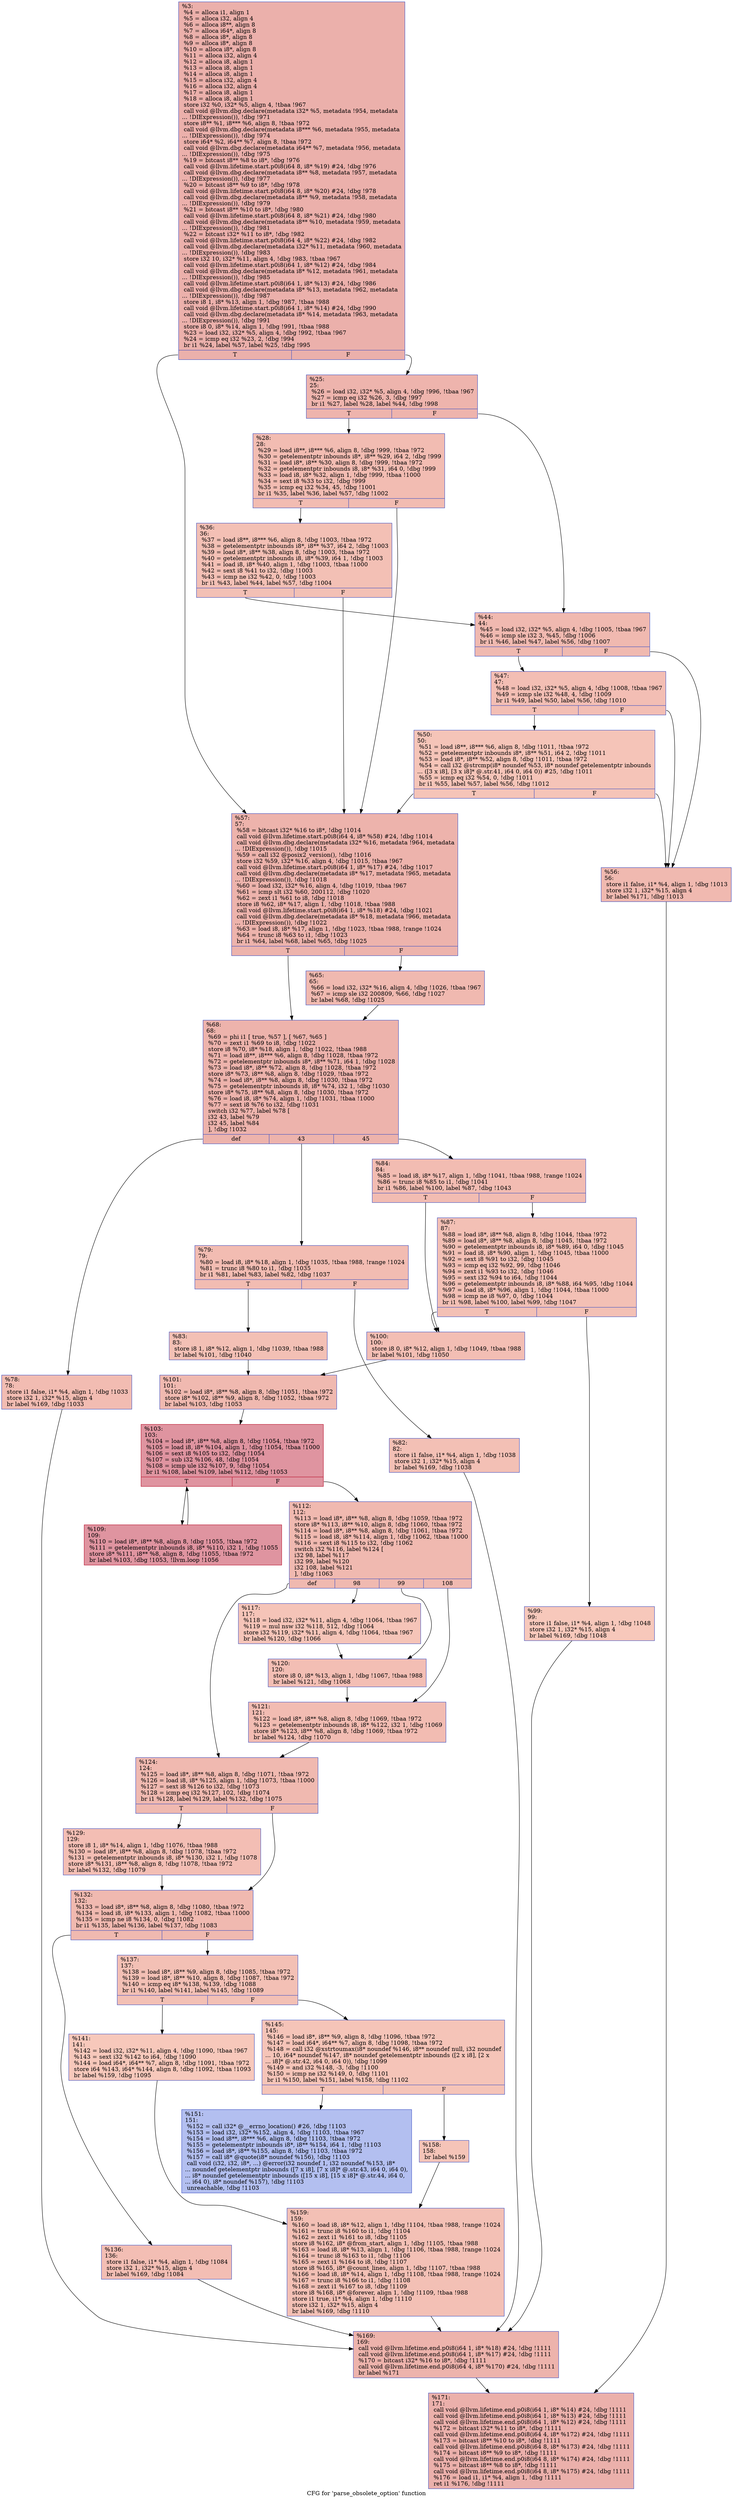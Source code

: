 digraph "CFG for 'parse_obsolete_option' function" {
	label="CFG for 'parse_obsolete_option' function";

	Node0xfebc20 [shape=record,color="#3d50c3ff", style=filled, fillcolor="#d24b4070",label="{%3:\l  %4 = alloca i1, align 1\l  %5 = alloca i32, align 4\l  %6 = alloca i8**, align 8\l  %7 = alloca i64*, align 8\l  %8 = alloca i8*, align 8\l  %9 = alloca i8*, align 8\l  %10 = alloca i8*, align 8\l  %11 = alloca i32, align 4\l  %12 = alloca i8, align 1\l  %13 = alloca i8, align 1\l  %14 = alloca i8, align 1\l  %15 = alloca i32, align 4\l  %16 = alloca i32, align 4\l  %17 = alloca i8, align 1\l  %18 = alloca i8, align 1\l  store i32 %0, i32* %5, align 4, !tbaa !967\l  call void @llvm.dbg.declare(metadata i32* %5, metadata !954, metadata\l... !DIExpression()), !dbg !971\l  store i8** %1, i8*** %6, align 8, !tbaa !972\l  call void @llvm.dbg.declare(metadata i8*** %6, metadata !955, metadata\l... !DIExpression()), !dbg !974\l  store i64* %2, i64** %7, align 8, !tbaa !972\l  call void @llvm.dbg.declare(metadata i64** %7, metadata !956, metadata\l... !DIExpression()), !dbg !975\l  %19 = bitcast i8** %8 to i8*, !dbg !976\l  call void @llvm.lifetime.start.p0i8(i64 8, i8* %19) #24, !dbg !976\l  call void @llvm.dbg.declare(metadata i8** %8, metadata !957, metadata\l... !DIExpression()), !dbg !977\l  %20 = bitcast i8** %9 to i8*, !dbg !978\l  call void @llvm.lifetime.start.p0i8(i64 8, i8* %20) #24, !dbg !978\l  call void @llvm.dbg.declare(metadata i8** %9, metadata !958, metadata\l... !DIExpression()), !dbg !979\l  %21 = bitcast i8** %10 to i8*, !dbg !980\l  call void @llvm.lifetime.start.p0i8(i64 8, i8* %21) #24, !dbg !980\l  call void @llvm.dbg.declare(metadata i8** %10, metadata !959, metadata\l... !DIExpression()), !dbg !981\l  %22 = bitcast i32* %11 to i8*, !dbg !982\l  call void @llvm.lifetime.start.p0i8(i64 4, i8* %22) #24, !dbg !982\l  call void @llvm.dbg.declare(metadata i32* %11, metadata !960, metadata\l... !DIExpression()), !dbg !983\l  store i32 10, i32* %11, align 4, !dbg !983, !tbaa !967\l  call void @llvm.lifetime.start.p0i8(i64 1, i8* %12) #24, !dbg !984\l  call void @llvm.dbg.declare(metadata i8* %12, metadata !961, metadata\l... !DIExpression()), !dbg !985\l  call void @llvm.lifetime.start.p0i8(i64 1, i8* %13) #24, !dbg !986\l  call void @llvm.dbg.declare(metadata i8* %13, metadata !962, metadata\l... !DIExpression()), !dbg !987\l  store i8 1, i8* %13, align 1, !dbg !987, !tbaa !988\l  call void @llvm.lifetime.start.p0i8(i64 1, i8* %14) #24, !dbg !990\l  call void @llvm.dbg.declare(metadata i8* %14, metadata !963, metadata\l... !DIExpression()), !dbg !991\l  store i8 0, i8* %14, align 1, !dbg !991, !tbaa !988\l  %23 = load i32, i32* %5, align 4, !dbg !992, !tbaa !967\l  %24 = icmp eq i32 %23, 2, !dbg !994\l  br i1 %24, label %57, label %25, !dbg !995\l|{<s0>T|<s1>F}}"];
	Node0xfebc20:s0 -> Node0xfc72c0;
	Node0xfebc20:s1 -> Node0xfc7090;
	Node0xfc7090 [shape=record,color="#3d50c3ff", style=filled, fillcolor="#d8564670",label="{%25:\l25:                                               \l  %26 = load i32, i32* %5, align 4, !dbg !996, !tbaa !967\l  %27 = icmp eq i32 %26, 3, !dbg !997\l  br i1 %27, label %28, label %44, !dbg !998\l|{<s0>T|<s1>F}}"];
	Node0xfc7090:s0 -> Node0xfc70e0;
	Node0xfc7090:s1 -> Node0xfc7180;
	Node0xfc70e0 [shape=record,color="#3d50c3ff", style=filled, fillcolor="#e1675170",label="{%28:\l28:                                               \l  %29 = load i8**, i8*** %6, align 8, !dbg !999, !tbaa !972\l  %30 = getelementptr inbounds i8*, i8** %29, i64 2, !dbg !999\l  %31 = load i8*, i8** %30, align 8, !dbg !999, !tbaa !972\l  %32 = getelementptr inbounds i8, i8* %31, i64 0, !dbg !999\l  %33 = load i8, i8* %32, align 1, !dbg !999, !tbaa !1000\l  %34 = sext i8 %33 to i32, !dbg !999\l  %35 = icmp eq i32 %34, 45, !dbg !1001\l  br i1 %35, label %36, label %57, !dbg !1002\l|{<s0>T|<s1>F}}"];
	Node0xfc70e0:s0 -> Node0xfc7130;
	Node0xfc70e0:s1 -> Node0xfc72c0;
	Node0xfc7130 [shape=record,color="#3d50c3ff", style=filled, fillcolor="#e5705870",label="{%36:\l36:                                               \l  %37 = load i8**, i8*** %6, align 8, !dbg !1003, !tbaa !972\l  %38 = getelementptr inbounds i8*, i8** %37, i64 2, !dbg !1003\l  %39 = load i8*, i8** %38, align 8, !dbg !1003, !tbaa !972\l  %40 = getelementptr inbounds i8, i8* %39, i64 1, !dbg !1003\l  %41 = load i8, i8* %40, align 1, !dbg !1003, !tbaa !1000\l  %42 = sext i8 %41 to i32, !dbg !1003\l  %43 = icmp ne i32 %42, 0, !dbg !1003\l  br i1 %43, label %44, label %57, !dbg !1004\l|{<s0>T|<s1>F}}"];
	Node0xfc7130:s0 -> Node0xfc7180;
	Node0xfc7130:s1 -> Node0xfc72c0;
	Node0xfc7180 [shape=record,color="#3d50c3ff", style=filled, fillcolor="#de614d70",label="{%44:\l44:                                               \l  %45 = load i32, i32* %5, align 4, !dbg !1005, !tbaa !967\l  %46 = icmp sle i32 3, %45, !dbg !1006\l  br i1 %46, label %47, label %56, !dbg !1007\l|{<s0>T|<s1>F}}"];
	Node0xfc7180:s0 -> Node0xfc71d0;
	Node0xfc7180:s1 -> Node0xfc7270;
	Node0xfc71d0 [shape=record,color="#3d50c3ff", style=filled, fillcolor="#e36c5570",label="{%47:\l47:                                               \l  %48 = load i32, i32* %5, align 4, !dbg !1008, !tbaa !967\l  %49 = icmp sle i32 %48, 4, !dbg !1009\l  br i1 %49, label %50, label %56, !dbg !1010\l|{<s0>T|<s1>F}}"];
	Node0xfc71d0:s0 -> Node0xfc7220;
	Node0xfc71d0:s1 -> Node0xfc7270;
	Node0xfc7220 [shape=record,color="#3d50c3ff", style=filled, fillcolor="#e97a5f70",label="{%50:\l50:                                               \l  %51 = load i8**, i8*** %6, align 8, !dbg !1011, !tbaa !972\l  %52 = getelementptr inbounds i8*, i8** %51, i64 2, !dbg !1011\l  %53 = load i8*, i8** %52, align 8, !dbg !1011, !tbaa !972\l  %54 = call i32 @strcmp(i8* noundef %53, i8* noundef getelementptr inbounds\l... ([3 x i8], [3 x i8]* @.str.41, i64 0, i64 0)) #25, !dbg !1011\l  %55 = icmp eq i32 %54, 0, !dbg !1011\l  br i1 %55, label %57, label %56, !dbg !1012\l|{<s0>T|<s1>F}}"];
	Node0xfc7220:s0 -> Node0xfc72c0;
	Node0xfc7220:s1 -> Node0xfc7270;
	Node0xfc7270 [shape=record,color="#3d50c3ff", style=filled, fillcolor="#de614d70",label="{%56:\l56:                                               \l  store i1 false, i1* %4, align 1, !dbg !1013\l  store i32 1, i32* %15, align 4\l  br label %171, !dbg !1013\l}"];
	Node0xfc7270 -> Node0xfc7bd0;
	Node0xfc72c0 [shape=record,color="#3d50c3ff", style=filled, fillcolor="#d6524470",label="{%57:\l57:                                               \l  %58 = bitcast i32* %16 to i8*, !dbg !1014\l  call void @llvm.lifetime.start.p0i8(i64 4, i8* %58) #24, !dbg !1014\l  call void @llvm.dbg.declare(metadata i32* %16, metadata !964, metadata\l... !DIExpression()), !dbg !1015\l  %59 = call i32 @posix2_version(), !dbg !1016\l  store i32 %59, i32* %16, align 4, !dbg !1015, !tbaa !967\l  call void @llvm.lifetime.start.p0i8(i64 1, i8* %17) #24, !dbg !1017\l  call void @llvm.dbg.declare(metadata i8* %17, metadata !965, metadata\l... !DIExpression()), !dbg !1018\l  %60 = load i32, i32* %16, align 4, !dbg !1019, !tbaa !967\l  %61 = icmp slt i32 %60, 200112, !dbg !1020\l  %62 = zext i1 %61 to i8, !dbg !1018\l  store i8 %62, i8* %17, align 1, !dbg !1018, !tbaa !988\l  call void @llvm.lifetime.start.p0i8(i64 1, i8* %18) #24, !dbg !1021\l  call void @llvm.dbg.declare(metadata i8* %18, metadata !966, metadata\l... !DIExpression()), !dbg !1022\l  %63 = load i8, i8* %17, align 1, !dbg !1023, !tbaa !988, !range !1024\l  %64 = trunc i8 %63 to i1, !dbg !1023\l  br i1 %64, label %68, label %65, !dbg !1025\l|{<s0>T|<s1>F}}"];
	Node0xfc72c0:s0 -> Node0xfc7360;
	Node0xfc72c0:s1 -> Node0xfc7310;
	Node0xfc7310 [shape=record,color="#3d50c3ff", style=filled, fillcolor="#de614d70",label="{%65:\l65:                                               \l  %66 = load i32, i32* %16, align 4, !dbg !1026, !tbaa !967\l  %67 = icmp sle i32 200809, %66, !dbg !1027\l  br label %68, !dbg !1025\l}"];
	Node0xfc7310 -> Node0xfc7360;
	Node0xfc7360 [shape=record,color="#3d50c3ff", style=filled, fillcolor="#d6524470",label="{%68:\l68:                                               \l  %69 = phi i1 [ true, %57 ], [ %67, %65 ]\l  %70 = zext i1 %69 to i8, !dbg !1022\l  store i8 %70, i8* %18, align 1, !dbg !1022, !tbaa !988\l  %71 = load i8**, i8*** %6, align 8, !dbg !1028, !tbaa !972\l  %72 = getelementptr inbounds i8*, i8** %71, i64 1, !dbg !1028\l  %73 = load i8*, i8** %72, align 8, !dbg !1028, !tbaa !972\l  store i8* %73, i8** %8, align 8, !dbg !1029, !tbaa !972\l  %74 = load i8*, i8** %8, align 8, !dbg !1030, !tbaa !972\l  %75 = getelementptr inbounds i8, i8* %74, i32 1, !dbg !1030\l  store i8* %75, i8** %8, align 8, !dbg !1030, !tbaa !972\l  %76 = load i8, i8* %74, align 1, !dbg !1031, !tbaa !1000\l  %77 = sext i8 %76 to i32, !dbg !1031\l  switch i32 %77, label %78 [\l    i32 43, label %79\l    i32 45, label %84\l  ], !dbg !1032\l|{<s0>def|<s1>43|<s2>45}}"];
	Node0xfc7360:s0 -> Node0xfc73b0;
	Node0xfc7360:s1 -> Node0xfc7400;
	Node0xfc7360:s2 -> Node0xfc74f0;
	Node0xfc73b0 [shape=record,color="#3d50c3ff", style=filled, fillcolor="#e1675170",label="{%78:\l78:                                               \l  store i1 false, i1* %4, align 1, !dbg !1033\l  store i32 1, i32* %15, align 4\l  br label %169, !dbg !1033\l}"];
	Node0xfc73b0 -> Node0xfc7b80;
	Node0xfc7400 [shape=record,color="#3d50c3ff", style=filled, fillcolor="#e1675170",label="{%79:\l79:                                               \l  %80 = load i8, i8* %18, align 1, !dbg !1035, !tbaa !988, !range !1024\l  %81 = trunc i8 %80 to i1, !dbg !1035\l  br i1 %81, label %83, label %82, !dbg !1037\l|{<s0>T|<s1>F}}"];
	Node0xfc7400:s0 -> Node0xfc74a0;
	Node0xfc7400:s1 -> Node0xfc7450;
	Node0xfc7450 [shape=record,color="#3d50c3ff", style=filled, fillcolor="#e5705870",label="{%82:\l82:                                               \l  store i1 false, i1* %4, align 1, !dbg !1038\l  store i32 1, i32* %15, align 4\l  br label %169, !dbg !1038\l}"];
	Node0xfc7450 -> Node0xfc7b80;
	Node0xfc74a0 [shape=record,color="#3d50c3ff", style=filled, fillcolor="#e5705870",label="{%83:\l83:                                               \l  store i8 1, i8* %12, align 1, !dbg !1039, !tbaa !988\l  br label %101, !dbg !1040\l}"];
	Node0xfc74a0 -> Node0xfc7630;
	Node0xfc74f0 [shape=record,color="#3d50c3ff", style=filled, fillcolor="#e1675170",label="{%84:\l84:                                               \l  %85 = load i8, i8* %17, align 1, !dbg !1041, !tbaa !988, !range !1024\l  %86 = trunc i8 %85 to i1, !dbg !1041\l  br i1 %86, label %100, label %87, !dbg !1043\l|{<s0>T|<s1>F}}"];
	Node0xfc74f0:s0 -> Node0xfc75e0;
	Node0xfc74f0:s1 -> Node0xfc7540;
	Node0xfc7540 [shape=record,color="#3d50c3ff", style=filled, fillcolor="#e5705870",label="{%87:\l87:                                               \l  %88 = load i8*, i8** %8, align 8, !dbg !1044, !tbaa !972\l  %89 = load i8*, i8** %8, align 8, !dbg !1045, !tbaa !972\l  %90 = getelementptr inbounds i8, i8* %89, i64 0, !dbg !1045\l  %91 = load i8, i8* %90, align 1, !dbg !1045, !tbaa !1000\l  %92 = sext i8 %91 to i32, !dbg !1045\l  %93 = icmp eq i32 %92, 99, !dbg !1046\l  %94 = zext i1 %93 to i32, !dbg !1046\l  %95 = sext i32 %94 to i64, !dbg !1044\l  %96 = getelementptr inbounds i8, i8* %88, i64 %95, !dbg !1044\l  %97 = load i8, i8* %96, align 1, !dbg !1044, !tbaa !1000\l  %98 = icmp ne i8 %97, 0, !dbg !1044\l  br i1 %98, label %100, label %99, !dbg !1047\l|{<s0>T|<s1>F}}"];
	Node0xfc7540:s0 -> Node0xfc75e0;
	Node0xfc7540:s1 -> Node0xfc7590;
	Node0xfc7590 [shape=record,color="#3d50c3ff", style=filled, fillcolor="#ed836670",label="{%99:\l99:                                               \l  store i1 false, i1* %4, align 1, !dbg !1048\l  store i32 1, i32* %15, align 4\l  br label %169, !dbg !1048\l}"];
	Node0xfc7590 -> Node0xfc7b80;
	Node0xfc75e0 [shape=record,color="#3d50c3ff", style=filled, fillcolor="#e36c5570",label="{%100:\l100:                                              \l  store i8 0, i8* %12, align 1, !dbg !1049, !tbaa !988\l  br label %101, !dbg !1050\l}"];
	Node0xfc75e0 -> Node0xfc7630;
	Node0xfc7630 [shape=record,color="#3d50c3ff", style=filled, fillcolor="#de614d70",label="{%101:\l101:                                              \l  %102 = load i8*, i8** %8, align 8, !dbg !1051, !tbaa !972\l  store i8* %102, i8** %9, align 8, !dbg !1052, !tbaa !972\l  br label %103, !dbg !1053\l}"];
	Node0xfc7630 -> Node0xfc7680;
	Node0xfc7680 [shape=record,color="#b70d28ff", style=filled, fillcolor="#b70d2870",label="{%103:\l103:                                              \l  %104 = load i8*, i8** %8, align 8, !dbg !1054, !tbaa !972\l  %105 = load i8, i8* %104, align 1, !dbg !1054, !tbaa !1000\l  %106 = sext i8 %105 to i32, !dbg !1054\l  %107 = sub i32 %106, 48, !dbg !1054\l  %108 = icmp ule i32 %107, 9, !dbg !1054\l  br i1 %108, label %109, label %112, !dbg !1053\l|{<s0>T|<s1>F}}"];
	Node0xfc7680:s0 -> Node0xfc76d0;
	Node0xfc7680:s1 -> Node0xfc7720;
	Node0xfc76d0 [shape=record,color="#b70d28ff", style=filled, fillcolor="#b70d2870",label="{%109:\l109:                                              \l  %110 = load i8*, i8** %8, align 8, !dbg !1055, !tbaa !972\l  %111 = getelementptr inbounds i8, i8* %110, i32 1, !dbg !1055\l  store i8* %111, i8** %8, align 8, !dbg !1055, !tbaa !972\l  br label %103, !dbg !1053, !llvm.loop !1056\l}"];
	Node0xfc76d0 -> Node0xfc7680;
	Node0xfc7720 [shape=record,color="#3d50c3ff", style=filled, fillcolor="#de614d70",label="{%112:\l112:                                              \l  %113 = load i8*, i8** %8, align 8, !dbg !1059, !tbaa !972\l  store i8* %113, i8** %10, align 8, !dbg !1060, !tbaa !972\l  %114 = load i8*, i8** %8, align 8, !dbg !1061, !tbaa !972\l  %115 = load i8, i8* %114, align 1, !dbg !1062, !tbaa !1000\l  %116 = sext i8 %115 to i32, !dbg !1062\l  switch i32 %116, label %124 [\l    i32 98, label %117\l    i32 99, label %120\l    i32 108, label %121\l  ], !dbg !1063\l|{<s0>def|<s1>98|<s2>99|<s3>108}}"];
	Node0xfc7720:s0 -> Node0xfc7860;
	Node0xfc7720:s1 -> Node0xfc7770;
	Node0xfc7720:s2 -> Node0xfc77c0;
	Node0xfc7720:s3 -> Node0xfc7810;
	Node0xfc7770 [shape=record,color="#3d50c3ff", style=filled, fillcolor="#e97a5f70",label="{%117:\l117:                                              \l  %118 = load i32, i32* %11, align 4, !dbg !1064, !tbaa !967\l  %119 = mul nsw i32 %118, 512, !dbg !1064\l  store i32 %119, i32* %11, align 4, !dbg !1064, !tbaa !967\l  br label %120, !dbg !1066\l}"];
	Node0xfc7770 -> Node0xfc77c0;
	Node0xfc77c0 [shape=record,color="#3d50c3ff", style=filled, fillcolor="#e36c5570",label="{%120:\l120:                                              \l  store i8 0, i8* %13, align 1, !dbg !1067, !tbaa !988\l  br label %121, !dbg !1068\l}"];
	Node0xfc77c0 -> Node0xfc7810;
	Node0xfc7810 [shape=record,color="#3d50c3ff", style=filled, fillcolor="#e1675170",label="{%121:\l121:                                              \l  %122 = load i8*, i8** %8, align 8, !dbg !1069, !tbaa !972\l  %123 = getelementptr inbounds i8, i8* %122, i32 1, !dbg !1069\l  store i8* %123, i8** %8, align 8, !dbg !1069, !tbaa !972\l  br label %124, !dbg !1070\l}"];
	Node0xfc7810 -> Node0xfc7860;
	Node0xfc7860 [shape=record,color="#3d50c3ff", style=filled, fillcolor="#de614d70",label="{%124:\l124:                                              \l  %125 = load i8*, i8** %8, align 8, !dbg !1071, !tbaa !972\l  %126 = load i8, i8* %125, align 1, !dbg !1073, !tbaa !1000\l  %127 = sext i8 %126 to i32, !dbg !1073\l  %128 = icmp eq i32 %127, 102, !dbg !1074\l  br i1 %128, label %129, label %132, !dbg !1075\l|{<s0>T|<s1>F}}"];
	Node0xfc7860:s0 -> Node0xfc78b0;
	Node0xfc7860:s1 -> Node0xfc7900;
	Node0xfc78b0 [shape=record,color="#3d50c3ff", style=filled, fillcolor="#e36c5570",label="{%129:\l129:                                              \l  store i8 1, i8* %14, align 1, !dbg !1076, !tbaa !988\l  %130 = load i8*, i8** %8, align 8, !dbg !1078, !tbaa !972\l  %131 = getelementptr inbounds i8, i8* %130, i32 1, !dbg !1078\l  store i8* %131, i8** %8, align 8, !dbg !1078, !tbaa !972\l  br label %132, !dbg !1079\l}"];
	Node0xfc78b0 -> Node0xfc7900;
	Node0xfc7900 [shape=record,color="#3d50c3ff", style=filled, fillcolor="#de614d70",label="{%132:\l132:                                              \l  %133 = load i8*, i8** %8, align 8, !dbg !1080, !tbaa !972\l  %134 = load i8, i8* %133, align 1, !dbg !1082, !tbaa !1000\l  %135 = icmp ne i8 %134, 0, !dbg !1082\l  br i1 %135, label %136, label %137, !dbg !1083\l|{<s0>T|<s1>F}}"];
	Node0xfc7900:s0 -> Node0xfc7950;
	Node0xfc7900:s1 -> Node0xfc79a0;
	Node0xfc7950 [shape=record,color="#3d50c3ff", style=filled, fillcolor="#e36c5570",label="{%136:\l136:                                              \l  store i1 false, i1* %4, align 1, !dbg !1084\l  store i32 1, i32* %15, align 4\l  br label %169, !dbg !1084\l}"];
	Node0xfc7950 -> Node0xfc7b80;
	Node0xfc79a0 [shape=record,color="#3d50c3ff", style=filled, fillcolor="#e5705870",label="{%137:\l137:                                              \l  %138 = load i8*, i8** %9, align 8, !dbg !1085, !tbaa !972\l  %139 = load i8*, i8** %10, align 8, !dbg !1087, !tbaa !972\l  %140 = icmp eq i8* %138, %139, !dbg !1088\l  br i1 %140, label %141, label %145, !dbg !1089\l|{<s0>T|<s1>F}}"];
	Node0xfc79a0:s0 -> Node0xfc79f0;
	Node0xfc79a0:s1 -> Node0xfc7a40;
	Node0xfc79f0 [shape=record,color="#3d50c3ff", style=filled, fillcolor="#ed836670",label="{%141:\l141:                                              \l  %142 = load i32, i32* %11, align 4, !dbg !1090, !tbaa !967\l  %143 = sext i32 %142 to i64, !dbg !1090\l  %144 = load i64*, i64** %7, align 8, !dbg !1091, !tbaa !972\l  store i64 %143, i64* %144, align 8, !dbg !1092, !tbaa !1093\l  br label %159, !dbg !1095\l}"];
	Node0xfc79f0 -> Node0xfc7b30;
	Node0xfc7a40 [shape=record,color="#3d50c3ff", style=filled, fillcolor="#e97a5f70",label="{%145:\l145:                                              \l  %146 = load i8*, i8** %9, align 8, !dbg !1096, !tbaa !972\l  %147 = load i64*, i64** %7, align 8, !dbg !1098, !tbaa !972\l  %148 = call i32 @xstrtoumax(i8* noundef %146, i8** noundef null, i32 noundef\l... 10, i64* noundef %147, i8* noundef getelementptr inbounds ([2 x i8], [2 x\l... i8]* @.str.42, i64 0, i64 0)), !dbg !1099\l  %149 = and i32 %148, -3, !dbg !1100\l  %150 = icmp ne i32 %149, 0, !dbg !1101\l  br i1 %150, label %151, label %158, !dbg !1102\l|{<s0>T|<s1>F}}"];
	Node0xfc7a40:s0 -> Node0xfc7a90;
	Node0xfc7a40:s1 -> Node0xfc7ae0;
	Node0xfc7a90 [shape=record,color="#3d50c3ff", style=filled, fillcolor="#536edd70",label="{%151:\l151:                                              \l  %152 = call i32* @__errno_location() #26, !dbg !1103\l  %153 = load i32, i32* %152, align 4, !dbg !1103, !tbaa !967\l  %154 = load i8**, i8*** %6, align 8, !dbg !1103, !tbaa !972\l  %155 = getelementptr inbounds i8*, i8** %154, i64 1, !dbg !1103\l  %156 = load i8*, i8** %155, align 8, !dbg !1103, !tbaa !972\l  %157 = call i8* @quote(i8* noundef %156), !dbg !1103\l  call void (i32, i32, i8*, ...) @error(i32 noundef 1, i32 noundef %153, i8*\l... noundef getelementptr inbounds ([7 x i8], [7 x i8]* @.str.43, i64 0, i64 0),\l... i8* noundef getelementptr inbounds ([15 x i8], [15 x i8]* @.str.44, i64 0,\l... i64 0), i8* noundef %157), !dbg !1103\l  unreachable, !dbg !1103\l}"];
	Node0xfc7ae0 [shape=record,color="#3d50c3ff", style=filled, fillcolor="#e97a5f70",label="{%158:\l158:                                              \l  br label %159\l}"];
	Node0xfc7ae0 -> Node0xfc7b30;
	Node0xfc7b30 [shape=record,color="#3d50c3ff", style=filled, fillcolor="#e5705870",label="{%159:\l159:                                              \l  %160 = load i8, i8* %12, align 1, !dbg !1104, !tbaa !988, !range !1024\l  %161 = trunc i8 %160 to i1, !dbg !1104\l  %162 = zext i1 %161 to i8, !dbg !1105\l  store i8 %162, i8* @from_start, align 1, !dbg !1105, !tbaa !988\l  %163 = load i8, i8* %13, align 1, !dbg !1106, !tbaa !988, !range !1024\l  %164 = trunc i8 %163 to i1, !dbg !1106\l  %165 = zext i1 %164 to i8, !dbg !1107\l  store i8 %165, i8* @count_lines, align 1, !dbg !1107, !tbaa !988\l  %166 = load i8, i8* %14, align 1, !dbg !1108, !tbaa !988, !range !1024\l  %167 = trunc i8 %166 to i1, !dbg !1108\l  %168 = zext i1 %167 to i8, !dbg !1109\l  store i8 %168, i8* @forever, align 1, !dbg !1109, !tbaa !988\l  store i1 true, i1* %4, align 1, !dbg !1110\l  store i32 1, i32* %15, align 4\l  br label %169, !dbg !1110\l}"];
	Node0xfc7b30 -> Node0xfc7b80;
	Node0xfc7b80 [shape=record,color="#3d50c3ff", style=filled, fillcolor="#d6524470",label="{%169:\l169:                                              \l  call void @llvm.lifetime.end.p0i8(i64 1, i8* %18) #24, !dbg !1111\l  call void @llvm.lifetime.end.p0i8(i64 1, i8* %17) #24, !dbg !1111\l  %170 = bitcast i32* %16 to i8*, !dbg !1111\l  call void @llvm.lifetime.end.p0i8(i64 4, i8* %170) #24, !dbg !1111\l  br label %171\l}"];
	Node0xfc7b80 -> Node0xfc7bd0;
	Node0xfc7bd0 [shape=record,color="#3d50c3ff", style=filled, fillcolor="#d24b4070",label="{%171:\l171:                                              \l  call void @llvm.lifetime.end.p0i8(i64 1, i8* %14) #24, !dbg !1111\l  call void @llvm.lifetime.end.p0i8(i64 1, i8* %13) #24, !dbg !1111\l  call void @llvm.lifetime.end.p0i8(i64 1, i8* %12) #24, !dbg !1111\l  %172 = bitcast i32* %11 to i8*, !dbg !1111\l  call void @llvm.lifetime.end.p0i8(i64 4, i8* %172) #24, !dbg !1111\l  %173 = bitcast i8** %10 to i8*, !dbg !1111\l  call void @llvm.lifetime.end.p0i8(i64 8, i8* %173) #24, !dbg !1111\l  %174 = bitcast i8** %9 to i8*, !dbg !1111\l  call void @llvm.lifetime.end.p0i8(i64 8, i8* %174) #24, !dbg !1111\l  %175 = bitcast i8** %8 to i8*, !dbg !1111\l  call void @llvm.lifetime.end.p0i8(i64 8, i8* %175) #24, !dbg !1111\l  %176 = load i1, i1* %4, align 1, !dbg !1111\l  ret i1 %176, !dbg !1111\l}"];
}
